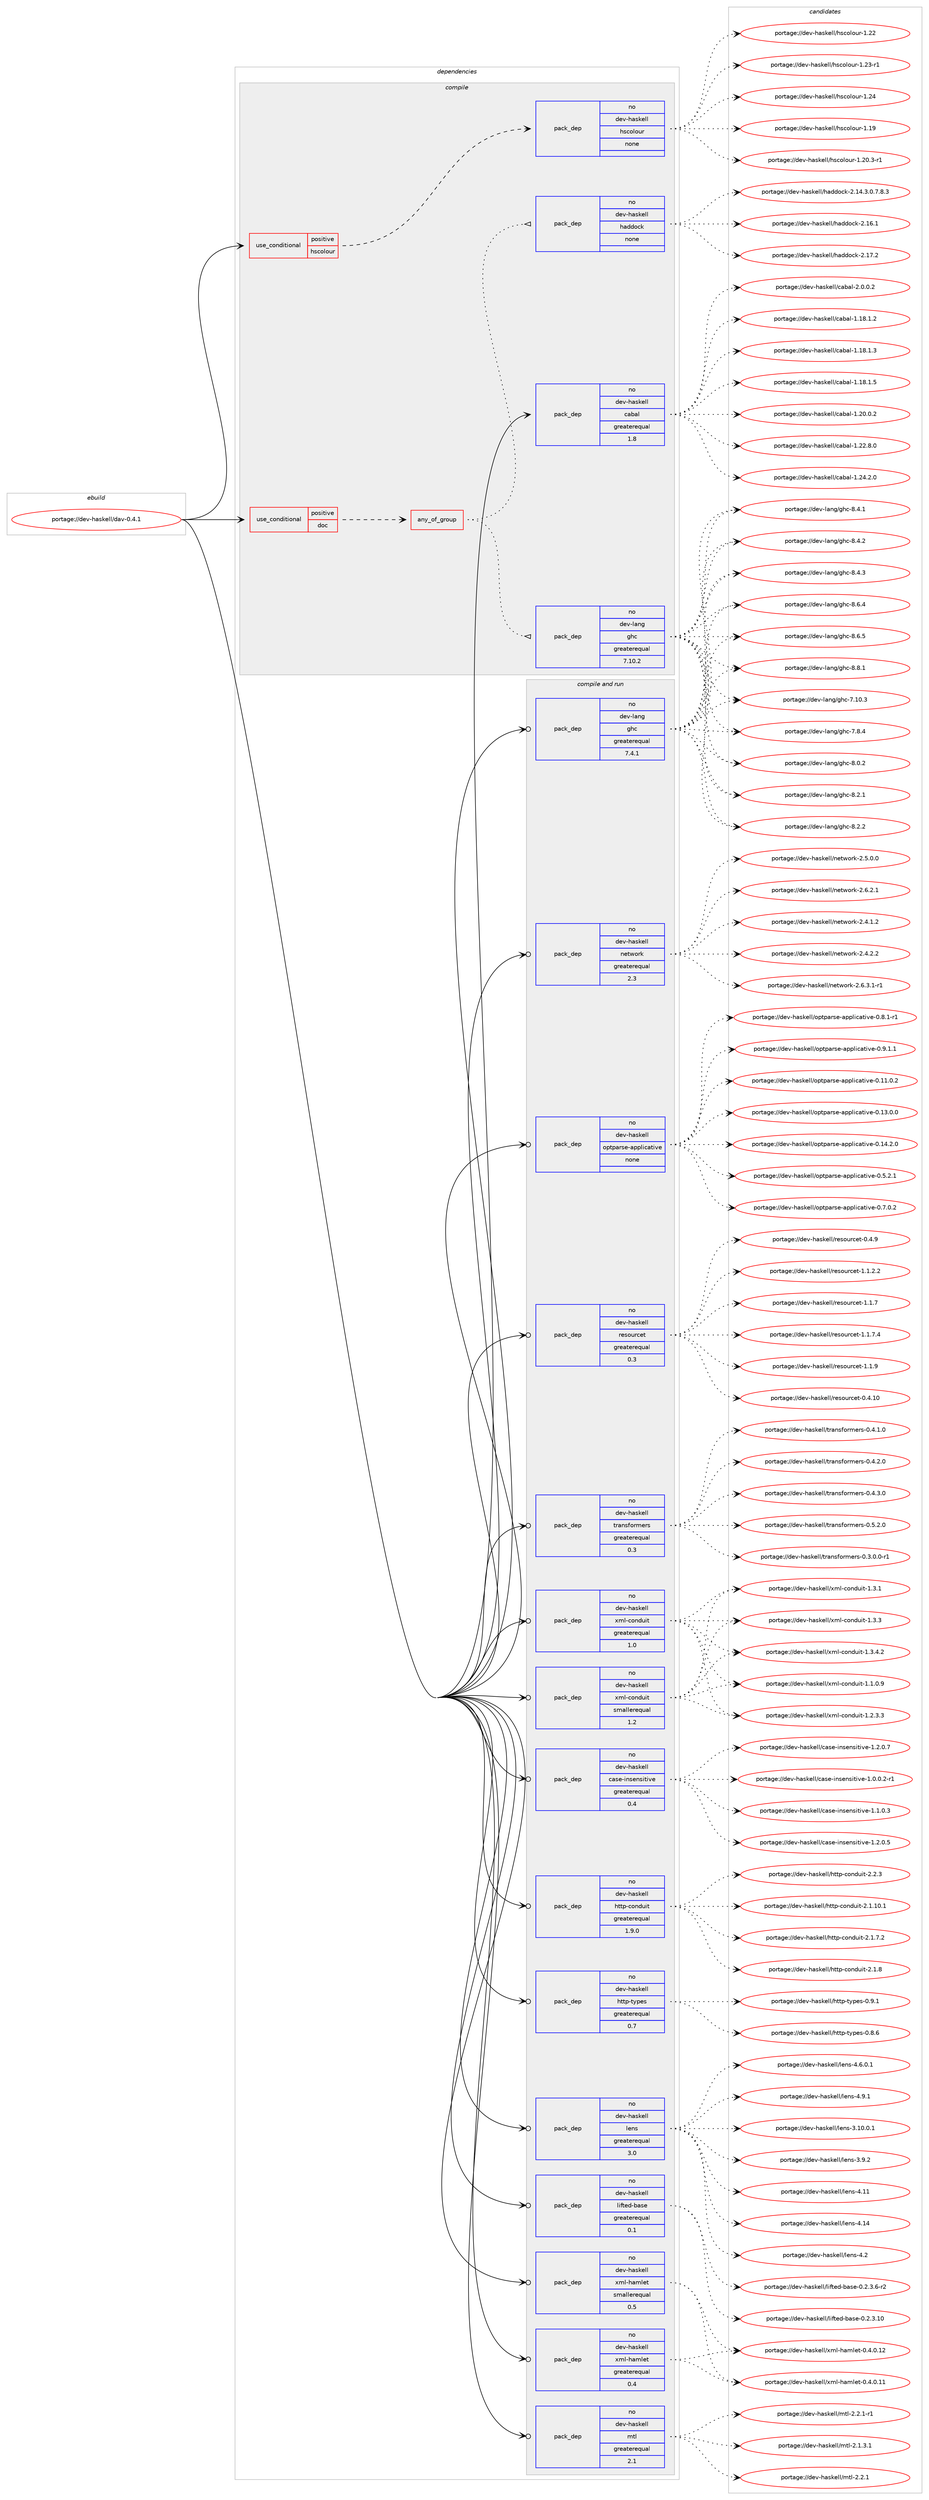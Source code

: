 digraph prolog {

# *************
# Graph options
# *************

newrank=true;
concentrate=true;
compound=true;
graph [rankdir=LR,fontname=Helvetica,fontsize=10,ranksep=1.5];#, ranksep=2.5, nodesep=0.2];
edge  [arrowhead=vee];
node  [fontname=Helvetica,fontsize=10];

# **********
# The ebuild
# **********

subgraph cluster_leftcol {
color=gray;
rank=same;
label=<<i>ebuild</i>>;
id [label="portage://dev-haskell/dav-0.4.1", color=red, width=4, href="../dev-haskell/dav-0.4.1.svg"];
}

# ****************
# The dependencies
# ****************

subgraph cluster_midcol {
color=gray;
label=<<i>dependencies</i>>;
subgraph cluster_compile {
fillcolor="#eeeeee";
style=filled;
label=<<i>compile</i>>;
subgraph cond14889 {
dependency66195 [label=<<TABLE BORDER="0" CELLBORDER="1" CELLSPACING="0" CELLPADDING="4"><TR><TD ROWSPAN="3" CELLPADDING="10">use_conditional</TD></TR><TR><TD>positive</TD></TR><TR><TD>doc</TD></TR></TABLE>>, shape=none, color=red];
subgraph any1573 {
dependency66196 [label=<<TABLE BORDER="0" CELLBORDER="1" CELLSPACING="0" CELLPADDING="4"><TR><TD CELLPADDING="10">any_of_group</TD></TR></TABLE>>, shape=none, color=red];subgraph pack49676 {
dependency66197 [label=<<TABLE BORDER="0" CELLBORDER="1" CELLSPACING="0" CELLPADDING="4" WIDTH="220"><TR><TD ROWSPAN="6" CELLPADDING="30">pack_dep</TD></TR><TR><TD WIDTH="110">no</TD></TR><TR><TD>dev-haskell</TD></TR><TR><TD>haddock</TD></TR><TR><TD>none</TD></TR><TR><TD></TD></TR></TABLE>>, shape=none, color=blue];
}
dependency66196:e -> dependency66197:w [weight=20,style="dotted",arrowhead="oinv"];
subgraph pack49677 {
dependency66198 [label=<<TABLE BORDER="0" CELLBORDER="1" CELLSPACING="0" CELLPADDING="4" WIDTH="220"><TR><TD ROWSPAN="6" CELLPADDING="30">pack_dep</TD></TR><TR><TD WIDTH="110">no</TD></TR><TR><TD>dev-lang</TD></TR><TR><TD>ghc</TD></TR><TR><TD>greaterequal</TD></TR><TR><TD>7.10.2</TD></TR></TABLE>>, shape=none, color=blue];
}
dependency66196:e -> dependency66198:w [weight=20,style="dotted",arrowhead="oinv"];
}
dependency66195:e -> dependency66196:w [weight=20,style="dashed",arrowhead="vee"];
}
id:e -> dependency66195:w [weight=20,style="solid",arrowhead="vee"];
subgraph cond14890 {
dependency66199 [label=<<TABLE BORDER="0" CELLBORDER="1" CELLSPACING="0" CELLPADDING="4"><TR><TD ROWSPAN="3" CELLPADDING="10">use_conditional</TD></TR><TR><TD>positive</TD></TR><TR><TD>hscolour</TD></TR></TABLE>>, shape=none, color=red];
subgraph pack49678 {
dependency66200 [label=<<TABLE BORDER="0" CELLBORDER="1" CELLSPACING="0" CELLPADDING="4" WIDTH="220"><TR><TD ROWSPAN="6" CELLPADDING="30">pack_dep</TD></TR><TR><TD WIDTH="110">no</TD></TR><TR><TD>dev-haskell</TD></TR><TR><TD>hscolour</TD></TR><TR><TD>none</TD></TR><TR><TD></TD></TR></TABLE>>, shape=none, color=blue];
}
dependency66199:e -> dependency66200:w [weight=20,style="dashed",arrowhead="vee"];
}
id:e -> dependency66199:w [weight=20,style="solid",arrowhead="vee"];
subgraph pack49679 {
dependency66201 [label=<<TABLE BORDER="0" CELLBORDER="1" CELLSPACING="0" CELLPADDING="4" WIDTH="220"><TR><TD ROWSPAN="6" CELLPADDING="30">pack_dep</TD></TR><TR><TD WIDTH="110">no</TD></TR><TR><TD>dev-haskell</TD></TR><TR><TD>cabal</TD></TR><TR><TD>greaterequal</TD></TR><TR><TD>1.8</TD></TR></TABLE>>, shape=none, color=blue];
}
id:e -> dependency66201:w [weight=20,style="solid",arrowhead="vee"];
}
subgraph cluster_compileandrun {
fillcolor="#eeeeee";
style=filled;
label=<<i>compile and run</i>>;
subgraph pack49680 {
dependency66202 [label=<<TABLE BORDER="0" CELLBORDER="1" CELLSPACING="0" CELLPADDING="4" WIDTH="220"><TR><TD ROWSPAN="6" CELLPADDING="30">pack_dep</TD></TR><TR><TD WIDTH="110">no</TD></TR><TR><TD>dev-haskell</TD></TR><TR><TD>case-insensitive</TD></TR><TR><TD>greaterequal</TD></TR><TR><TD>0.4</TD></TR></TABLE>>, shape=none, color=blue];
}
id:e -> dependency66202:w [weight=20,style="solid",arrowhead="odotvee"];
subgraph pack49681 {
dependency66203 [label=<<TABLE BORDER="0" CELLBORDER="1" CELLSPACING="0" CELLPADDING="4" WIDTH="220"><TR><TD ROWSPAN="6" CELLPADDING="30">pack_dep</TD></TR><TR><TD WIDTH="110">no</TD></TR><TR><TD>dev-haskell</TD></TR><TR><TD>http-conduit</TD></TR><TR><TD>greaterequal</TD></TR><TR><TD>1.9.0</TD></TR></TABLE>>, shape=none, color=blue];
}
id:e -> dependency66203:w [weight=20,style="solid",arrowhead="odotvee"];
subgraph pack49682 {
dependency66204 [label=<<TABLE BORDER="0" CELLBORDER="1" CELLSPACING="0" CELLPADDING="4" WIDTH="220"><TR><TD ROWSPAN="6" CELLPADDING="30">pack_dep</TD></TR><TR><TD WIDTH="110">no</TD></TR><TR><TD>dev-haskell</TD></TR><TR><TD>http-types</TD></TR><TR><TD>greaterequal</TD></TR><TR><TD>0.7</TD></TR></TABLE>>, shape=none, color=blue];
}
id:e -> dependency66204:w [weight=20,style="solid",arrowhead="odotvee"];
subgraph pack49683 {
dependency66205 [label=<<TABLE BORDER="0" CELLBORDER="1" CELLSPACING="0" CELLPADDING="4" WIDTH="220"><TR><TD ROWSPAN="6" CELLPADDING="30">pack_dep</TD></TR><TR><TD WIDTH="110">no</TD></TR><TR><TD>dev-haskell</TD></TR><TR><TD>lens</TD></TR><TR><TD>greaterequal</TD></TR><TR><TD>3.0</TD></TR></TABLE>>, shape=none, color=blue];
}
id:e -> dependency66205:w [weight=20,style="solid",arrowhead="odotvee"];
subgraph pack49684 {
dependency66206 [label=<<TABLE BORDER="0" CELLBORDER="1" CELLSPACING="0" CELLPADDING="4" WIDTH="220"><TR><TD ROWSPAN="6" CELLPADDING="30">pack_dep</TD></TR><TR><TD WIDTH="110">no</TD></TR><TR><TD>dev-haskell</TD></TR><TR><TD>lifted-base</TD></TR><TR><TD>greaterequal</TD></TR><TR><TD>0.1</TD></TR></TABLE>>, shape=none, color=blue];
}
id:e -> dependency66206:w [weight=20,style="solid",arrowhead="odotvee"];
subgraph pack49685 {
dependency66207 [label=<<TABLE BORDER="0" CELLBORDER="1" CELLSPACING="0" CELLPADDING="4" WIDTH="220"><TR><TD ROWSPAN="6" CELLPADDING="30">pack_dep</TD></TR><TR><TD WIDTH="110">no</TD></TR><TR><TD>dev-haskell</TD></TR><TR><TD>mtl</TD></TR><TR><TD>greaterequal</TD></TR><TR><TD>2.1</TD></TR></TABLE>>, shape=none, color=blue];
}
id:e -> dependency66207:w [weight=20,style="solid",arrowhead="odotvee"];
subgraph pack49686 {
dependency66208 [label=<<TABLE BORDER="0" CELLBORDER="1" CELLSPACING="0" CELLPADDING="4" WIDTH="220"><TR><TD ROWSPAN="6" CELLPADDING="30">pack_dep</TD></TR><TR><TD WIDTH="110">no</TD></TR><TR><TD>dev-haskell</TD></TR><TR><TD>network</TD></TR><TR><TD>greaterequal</TD></TR><TR><TD>2.3</TD></TR></TABLE>>, shape=none, color=blue];
}
id:e -> dependency66208:w [weight=20,style="solid",arrowhead="odotvee"];
subgraph pack49687 {
dependency66209 [label=<<TABLE BORDER="0" CELLBORDER="1" CELLSPACING="0" CELLPADDING="4" WIDTH="220"><TR><TD ROWSPAN="6" CELLPADDING="30">pack_dep</TD></TR><TR><TD WIDTH="110">no</TD></TR><TR><TD>dev-haskell</TD></TR><TR><TD>optparse-applicative</TD></TR><TR><TD>none</TD></TR><TR><TD></TD></TR></TABLE>>, shape=none, color=blue];
}
id:e -> dependency66209:w [weight=20,style="solid",arrowhead="odotvee"];
subgraph pack49688 {
dependency66210 [label=<<TABLE BORDER="0" CELLBORDER="1" CELLSPACING="0" CELLPADDING="4" WIDTH="220"><TR><TD ROWSPAN="6" CELLPADDING="30">pack_dep</TD></TR><TR><TD WIDTH="110">no</TD></TR><TR><TD>dev-haskell</TD></TR><TR><TD>resourcet</TD></TR><TR><TD>greaterequal</TD></TR><TR><TD>0.3</TD></TR></TABLE>>, shape=none, color=blue];
}
id:e -> dependency66210:w [weight=20,style="solid",arrowhead="odotvee"];
subgraph pack49689 {
dependency66211 [label=<<TABLE BORDER="0" CELLBORDER="1" CELLSPACING="0" CELLPADDING="4" WIDTH="220"><TR><TD ROWSPAN="6" CELLPADDING="30">pack_dep</TD></TR><TR><TD WIDTH="110">no</TD></TR><TR><TD>dev-haskell</TD></TR><TR><TD>transformers</TD></TR><TR><TD>greaterequal</TD></TR><TR><TD>0.3</TD></TR></TABLE>>, shape=none, color=blue];
}
id:e -> dependency66211:w [weight=20,style="solid",arrowhead="odotvee"];
subgraph pack49690 {
dependency66212 [label=<<TABLE BORDER="0" CELLBORDER="1" CELLSPACING="0" CELLPADDING="4" WIDTH="220"><TR><TD ROWSPAN="6" CELLPADDING="30">pack_dep</TD></TR><TR><TD WIDTH="110">no</TD></TR><TR><TD>dev-haskell</TD></TR><TR><TD>xml-conduit</TD></TR><TR><TD>greaterequal</TD></TR><TR><TD>1.0</TD></TR></TABLE>>, shape=none, color=blue];
}
id:e -> dependency66212:w [weight=20,style="solid",arrowhead="odotvee"];
subgraph pack49691 {
dependency66213 [label=<<TABLE BORDER="0" CELLBORDER="1" CELLSPACING="0" CELLPADDING="4" WIDTH="220"><TR><TD ROWSPAN="6" CELLPADDING="30">pack_dep</TD></TR><TR><TD WIDTH="110">no</TD></TR><TR><TD>dev-haskell</TD></TR><TR><TD>xml-conduit</TD></TR><TR><TD>smallerequal</TD></TR><TR><TD>1.2</TD></TR></TABLE>>, shape=none, color=blue];
}
id:e -> dependency66213:w [weight=20,style="solid",arrowhead="odotvee"];
subgraph pack49692 {
dependency66214 [label=<<TABLE BORDER="0" CELLBORDER="1" CELLSPACING="0" CELLPADDING="4" WIDTH="220"><TR><TD ROWSPAN="6" CELLPADDING="30">pack_dep</TD></TR><TR><TD WIDTH="110">no</TD></TR><TR><TD>dev-haskell</TD></TR><TR><TD>xml-hamlet</TD></TR><TR><TD>greaterequal</TD></TR><TR><TD>0.4</TD></TR></TABLE>>, shape=none, color=blue];
}
id:e -> dependency66214:w [weight=20,style="solid",arrowhead="odotvee"];
subgraph pack49693 {
dependency66215 [label=<<TABLE BORDER="0" CELLBORDER="1" CELLSPACING="0" CELLPADDING="4" WIDTH="220"><TR><TD ROWSPAN="6" CELLPADDING="30">pack_dep</TD></TR><TR><TD WIDTH="110">no</TD></TR><TR><TD>dev-haskell</TD></TR><TR><TD>xml-hamlet</TD></TR><TR><TD>smallerequal</TD></TR><TR><TD>0.5</TD></TR></TABLE>>, shape=none, color=blue];
}
id:e -> dependency66215:w [weight=20,style="solid",arrowhead="odotvee"];
subgraph pack49694 {
dependency66216 [label=<<TABLE BORDER="0" CELLBORDER="1" CELLSPACING="0" CELLPADDING="4" WIDTH="220"><TR><TD ROWSPAN="6" CELLPADDING="30">pack_dep</TD></TR><TR><TD WIDTH="110">no</TD></TR><TR><TD>dev-lang</TD></TR><TR><TD>ghc</TD></TR><TR><TD>greaterequal</TD></TR><TR><TD>7.4.1</TD></TR></TABLE>>, shape=none, color=blue];
}
id:e -> dependency66216:w [weight=20,style="solid",arrowhead="odotvee"];
}
subgraph cluster_run {
fillcolor="#eeeeee";
style=filled;
label=<<i>run</i>>;
}
}

# **************
# The candidates
# **************

subgraph cluster_choices {
rank=same;
color=gray;
label=<<i>candidates</i>>;

subgraph choice49676 {
color=black;
nodesep=1;
choiceportage1001011184510497115107101108108471049710010011199107455046495246514648465546564651 [label="portage://dev-haskell/haddock-2.14.3.0.7.8.3", color=red, width=4,href="../dev-haskell/haddock-2.14.3.0.7.8.3.svg"];
choiceportage100101118451049711510710110810847104971001001119910745504649544649 [label="portage://dev-haskell/haddock-2.16.1", color=red, width=4,href="../dev-haskell/haddock-2.16.1.svg"];
choiceportage100101118451049711510710110810847104971001001119910745504649554650 [label="portage://dev-haskell/haddock-2.17.2", color=red, width=4,href="../dev-haskell/haddock-2.17.2.svg"];
dependency66197:e -> choiceportage1001011184510497115107101108108471049710010011199107455046495246514648465546564651:w [style=dotted,weight="100"];
dependency66197:e -> choiceportage100101118451049711510710110810847104971001001119910745504649544649:w [style=dotted,weight="100"];
dependency66197:e -> choiceportage100101118451049711510710110810847104971001001119910745504649554650:w [style=dotted,weight="100"];
}
subgraph choice49677 {
color=black;
nodesep=1;
choiceportage1001011184510897110103471031049945554649484651 [label="portage://dev-lang/ghc-7.10.3", color=red, width=4,href="../dev-lang/ghc-7.10.3.svg"];
choiceportage10010111845108971101034710310499455546564652 [label="portage://dev-lang/ghc-7.8.4", color=red, width=4,href="../dev-lang/ghc-7.8.4.svg"];
choiceportage10010111845108971101034710310499455646484650 [label="portage://dev-lang/ghc-8.0.2", color=red, width=4,href="../dev-lang/ghc-8.0.2.svg"];
choiceportage10010111845108971101034710310499455646504649 [label="portage://dev-lang/ghc-8.2.1", color=red, width=4,href="../dev-lang/ghc-8.2.1.svg"];
choiceportage10010111845108971101034710310499455646504650 [label="portage://dev-lang/ghc-8.2.2", color=red, width=4,href="../dev-lang/ghc-8.2.2.svg"];
choiceportage10010111845108971101034710310499455646524649 [label="portage://dev-lang/ghc-8.4.1", color=red, width=4,href="../dev-lang/ghc-8.4.1.svg"];
choiceportage10010111845108971101034710310499455646524650 [label="portage://dev-lang/ghc-8.4.2", color=red, width=4,href="../dev-lang/ghc-8.4.2.svg"];
choiceportage10010111845108971101034710310499455646524651 [label="portage://dev-lang/ghc-8.4.3", color=red, width=4,href="../dev-lang/ghc-8.4.3.svg"];
choiceportage10010111845108971101034710310499455646544652 [label="portage://dev-lang/ghc-8.6.4", color=red, width=4,href="../dev-lang/ghc-8.6.4.svg"];
choiceportage10010111845108971101034710310499455646544653 [label="portage://dev-lang/ghc-8.6.5", color=red, width=4,href="../dev-lang/ghc-8.6.5.svg"];
choiceportage10010111845108971101034710310499455646564649 [label="portage://dev-lang/ghc-8.8.1", color=red, width=4,href="../dev-lang/ghc-8.8.1.svg"];
dependency66198:e -> choiceportage1001011184510897110103471031049945554649484651:w [style=dotted,weight="100"];
dependency66198:e -> choiceportage10010111845108971101034710310499455546564652:w [style=dotted,weight="100"];
dependency66198:e -> choiceportage10010111845108971101034710310499455646484650:w [style=dotted,weight="100"];
dependency66198:e -> choiceportage10010111845108971101034710310499455646504649:w [style=dotted,weight="100"];
dependency66198:e -> choiceportage10010111845108971101034710310499455646504650:w [style=dotted,weight="100"];
dependency66198:e -> choiceportage10010111845108971101034710310499455646524649:w [style=dotted,weight="100"];
dependency66198:e -> choiceportage10010111845108971101034710310499455646524650:w [style=dotted,weight="100"];
dependency66198:e -> choiceportage10010111845108971101034710310499455646524651:w [style=dotted,weight="100"];
dependency66198:e -> choiceportage10010111845108971101034710310499455646544652:w [style=dotted,weight="100"];
dependency66198:e -> choiceportage10010111845108971101034710310499455646544653:w [style=dotted,weight="100"];
dependency66198:e -> choiceportage10010111845108971101034710310499455646564649:w [style=dotted,weight="100"];
}
subgraph choice49678 {
color=black;
nodesep=1;
choiceportage100101118451049711510710110810847104115991111081111171144549464957 [label="portage://dev-haskell/hscolour-1.19", color=red, width=4,href="../dev-haskell/hscolour-1.19.svg"];
choiceportage10010111845104971151071011081084710411599111108111117114454946504846514511449 [label="portage://dev-haskell/hscolour-1.20.3-r1", color=red, width=4,href="../dev-haskell/hscolour-1.20.3-r1.svg"];
choiceportage100101118451049711510710110810847104115991111081111171144549465050 [label="portage://dev-haskell/hscolour-1.22", color=red, width=4,href="../dev-haskell/hscolour-1.22.svg"];
choiceportage1001011184510497115107101108108471041159911110811111711445494650514511449 [label="portage://dev-haskell/hscolour-1.23-r1", color=red, width=4,href="../dev-haskell/hscolour-1.23-r1.svg"];
choiceportage100101118451049711510710110810847104115991111081111171144549465052 [label="portage://dev-haskell/hscolour-1.24", color=red, width=4,href="../dev-haskell/hscolour-1.24.svg"];
dependency66200:e -> choiceportage100101118451049711510710110810847104115991111081111171144549464957:w [style=dotted,weight="100"];
dependency66200:e -> choiceportage10010111845104971151071011081084710411599111108111117114454946504846514511449:w [style=dotted,weight="100"];
dependency66200:e -> choiceportage100101118451049711510710110810847104115991111081111171144549465050:w [style=dotted,weight="100"];
dependency66200:e -> choiceportage1001011184510497115107101108108471041159911110811111711445494650514511449:w [style=dotted,weight="100"];
dependency66200:e -> choiceportage100101118451049711510710110810847104115991111081111171144549465052:w [style=dotted,weight="100"];
}
subgraph choice49679 {
color=black;
nodesep=1;
choiceportage10010111845104971151071011081084799979897108454946495646494650 [label="portage://dev-haskell/cabal-1.18.1.2", color=red, width=4,href="../dev-haskell/cabal-1.18.1.2.svg"];
choiceportage10010111845104971151071011081084799979897108454946495646494651 [label="portage://dev-haskell/cabal-1.18.1.3", color=red, width=4,href="../dev-haskell/cabal-1.18.1.3.svg"];
choiceportage10010111845104971151071011081084799979897108454946495646494653 [label="portage://dev-haskell/cabal-1.18.1.5", color=red, width=4,href="../dev-haskell/cabal-1.18.1.5.svg"];
choiceportage10010111845104971151071011081084799979897108454946504846484650 [label="portage://dev-haskell/cabal-1.20.0.2", color=red, width=4,href="../dev-haskell/cabal-1.20.0.2.svg"];
choiceportage10010111845104971151071011081084799979897108454946505046564648 [label="portage://dev-haskell/cabal-1.22.8.0", color=red, width=4,href="../dev-haskell/cabal-1.22.8.0.svg"];
choiceportage10010111845104971151071011081084799979897108454946505246504648 [label="portage://dev-haskell/cabal-1.24.2.0", color=red, width=4,href="../dev-haskell/cabal-1.24.2.0.svg"];
choiceportage100101118451049711510710110810847999798971084550464846484650 [label="portage://dev-haskell/cabal-2.0.0.2", color=red, width=4,href="../dev-haskell/cabal-2.0.0.2.svg"];
dependency66201:e -> choiceportage10010111845104971151071011081084799979897108454946495646494650:w [style=dotted,weight="100"];
dependency66201:e -> choiceportage10010111845104971151071011081084799979897108454946495646494651:w [style=dotted,weight="100"];
dependency66201:e -> choiceportage10010111845104971151071011081084799979897108454946495646494653:w [style=dotted,weight="100"];
dependency66201:e -> choiceportage10010111845104971151071011081084799979897108454946504846484650:w [style=dotted,weight="100"];
dependency66201:e -> choiceportage10010111845104971151071011081084799979897108454946505046564648:w [style=dotted,weight="100"];
dependency66201:e -> choiceportage10010111845104971151071011081084799979897108454946505246504648:w [style=dotted,weight="100"];
dependency66201:e -> choiceportage100101118451049711510710110810847999798971084550464846484650:w [style=dotted,weight="100"];
}
subgraph choice49680 {
color=black;
nodesep=1;
choiceportage10010111845104971151071011081084799971151014510511011510111011510511610511810145494648464846504511449 [label="portage://dev-haskell/case-insensitive-1.0.0.2-r1", color=red, width=4,href="../dev-haskell/case-insensitive-1.0.0.2-r1.svg"];
choiceportage1001011184510497115107101108108479997115101451051101151011101151051161051181014549464946484651 [label="portage://dev-haskell/case-insensitive-1.1.0.3", color=red, width=4,href="../dev-haskell/case-insensitive-1.1.0.3.svg"];
choiceportage1001011184510497115107101108108479997115101451051101151011101151051161051181014549465046484653 [label="portage://dev-haskell/case-insensitive-1.2.0.5", color=red, width=4,href="../dev-haskell/case-insensitive-1.2.0.5.svg"];
choiceportage1001011184510497115107101108108479997115101451051101151011101151051161051181014549465046484655 [label="portage://dev-haskell/case-insensitive-1.2.0.7", color=red, width=4,href="../dev-haskell/case-insensitive-1.2.0.7.svg"];
dependency66202:e -> choiceportage10010111845104971151071011081084799971151014510511011510111011510511610511810145494648464846504511449:w [style=dotted,weight="100"];
dependency66202:e -> choiceportage1001011184510497115107101108108479997115101451051101151011101151051161051181014549464946484651:w [style=dotted,weight="100"];
dependency66202:e -> choiceportage1001011184510497115107101108108479997115101451051101151011101151051161051181014549465046484653:w [style=dotted,weight="100"];
dependency66202:e -> choiceportage1001011184510497115107101108108479997115101451051101151011101151051161051181014549465046484655:w [style=dotted,weight="100"];
}
subgraph choice49681 {
color=black;
nodesep=1;
choiceportage1001011184510497115107101108108471041161161124599111110100117105116455046494649484649 [label="portage://dev-haskell/http-conduit-2.1.10.1", color=red, width=4,href="../dev-haskell/http-conduit-2.1.10.1.svg"];
choiceportage10010111845104971151071011081084710411611611245991111101001171051164550464946554650 [label="portage://dev-haskell/http-conduit-2.1.7.2", color=red, width=4,href="../dev-haskell/http-conduit-2.1.7.2.svg"];
choiceportage1001011184510497115107101108108471041161161124599111110100117105116455046494656 [label="portage://dev-haskell/http-conduit-2.1.8", color=red, width=4,href="../dev-haskell/http-conduit-2.1.8.svg"];
choiceportage1001011184510497115107101108108471041161161124599111110100117105116455046504651 [label="portage://dev-haskell/http-conduit-2.2.3", color=red, width=4,href="../dev-haskell/http-conduit-2.2.3.svg"];
dependency66203:e -> choiceportage1001011184510497115107101108108471041161161124599111110100117105116455046494649484649:w [style=dotted,weight="100"];
dependency66203:e -> choiceportage10010111845104971151071011081084710411611611245991111101001171051164550464946554650:w [style=dotted,weight="100"];
dependency66203:e -> choiceportage1001011184510497115107101108108471041161161124599111110100117105116455046494656:w [style=dotted,weight="100"];
dependency66203:e -> choiceportage1001011184510497115107101108108471041161161124599111110100117105116455046504651:w [style=dotted,weight="100"];
}
subgraph choice49682 {
color=black;
nodesep=1;
choiceportage10010111845104971151071011081084710411611611245116121112101115454846564654 [label="portage://dev-haskell/http-types-0.8.6", color=red, width=4,href="../dev-haskell/http-types-0.8.6.svg"];
choiceportage10010111845104971151071011081084710411611611245116121112101115454846574649 [label="portage://dev-haskell/http-types-0.9.1", color=red, width=4,href="../dev-haskell/http-types-0.9.1.svg"];
dependency66204:e -> choiceportage10010111845104971151071011081084710411611611245116121112101115454846564654:w [style=dotted,weight="100"];
dependency66204:e -> choiceportage10010111845104971151071011081084710411611611245116121112101115454846574649:w [style=dotted,weight="100"];
}
subgraph choice49683 {
color=black;
nodesep=1;
choiceportage100101118451049711510710110810847108101110115455146494846484649 [label="portage://dev-haskell/lens-3.10.0.1", color=red, width=4,href="../dev-haskell/lens-3.10.0.1.svg"];
choiceportage100101118451049711510710110810847108101110115455146574650 [label="portage://dev-haskell/lens-3.9.2", color=red, width=4,href="../dev-haskell/lens-3.9.2.svg"];
choiceportage1001011184510497115107101108108471081011101154552464949 [label="portage://dev-haskell/lens-4.11", color=red, width=4,href="../dev-haskell/lens-4.11.svg"];
choiceportage1001011184510497115107101108108471081011101154552464952 [label="portage://dev-haskell/lens-4.14", color=red, width=4,href="../dev-haskell/lens-4.14.svg"];
choiceportage10010111845104971151071011081084710810111011545524650 [label="portage://dev-haskell/lens-4.2", color=red, width=4,href="../dev-haskell/lens-4.2.svg"];
choiceportage1001011184510497115107101108108471081011101154552465446484649 [label="portage://dev-haskell/lens-4.6.0.1", color=red, width=4,href="../dev-haskell/lens-4.6.0.1.svg"];
choiceportage100101118451049711510710110810847108101110115455246574649 [label="portage://dev-haskell/lens-4.9.1", color=red, width=4,href="../dev-haskell/lens-4.9.1.svg"];
dependency66205:e -> choiceportage100101118451049711510710110810847108101110115455146494846484649:w [style=dotted,weight="100"];
dependency66205:e -> choiceportage100101118451049711510710110810847108101110115455146574650:w [style=dotted,weight="100"];
dependency66205:e -> choiceportage1001011184510497115107101108108471081011101154552464949:w [style=dotted,weight="100"];
dependency66205:e -> choiceportage1001011184510497115107101108108471081011101154552464952:w [style=dotted,weight="100"];
dependency66205:e -> choiceportage10010111845104971151071011081084710810111011545524650:w [style=dotted,weight="100"];
dependency66205:e -> choiceportage1001011184510497115107101108108471081011101154552465446484649:w [style=dotted,weight="100"];
dependency66205:e -> choiceportage100101118451049711510710110810847108101110115455246574649:w [style=dotted,weight="100"];
}
subgraph choice49684 {
color=black;
nodesep=1;
choiceportage100101118451049711510710110810847108105102116101100459897115101454846504651464948 [label="portage://dev-haskell/lifted-base-0.2.3.10", color=red, width=4,href="../dev-haskell/lifted-base-0.2.3.10.svg"];
choiceportage10010111845104971151071011081084710810510211610110045989711510145484650465146544511450 [label="portage://dev-haskell/lifted-base-0.2.3.6-r2", color=red, width=4,href="../dev-haskell/lifted-base-0.2.3.6-r2.svg"];
dependency66206:e -> choiceportage100101118451049711510710110810847108105102116101100459897115101454846504651464948:w [style=dotted,weight="100"];
dependency66206:e -> choiceportage10010111845104971151071011081084710810510211610110045989711510145484650465146544511450:w [style=dotted,weight="100"];
}
subgraph choice49685 {
color=black;
nodesep=1;
choiceportage1001011184510497115107101108108471091161084550464946514649 [label="portage://dev-haskell/mtl-2.1.3.1", color=red, width=4,href="../dev-haskell/mtl-2.1.3.1.svg"];
choiceportage100101118451049711510710110810847109116108455046504649 [label="portage://dev-haskell/mtl-2.2.1", color=red, width=4,href="../dev-haskell/mtl-2.2.1.svg"];
choiceportage1001011184510497115107101108108471091161084550465046494511449 [label="portage://dev-haskell/mtl-2.2.1-r1", color=red, width=4,href="../dev-haskell/mtl-2.2.1-r1.svg"];
dependency66207:e -> choiceportage1001011184510497115107101108108471091161084550464946514649:w [style=dotted,weight="100"];
dependency66207:e -> choiceportage100101118451049711510710110810847109116108455046504649:w [style=dotted,weight="100"];
dependency66207:e -> choiceportage1001011184510497115107101108108471091161084550465046494511449:w [style=dotted,weight="100"];
}
subgraph choice49686 {
color=black;
nodesep=1;
choiceportage1001011184510497115107101108108471101011161191111141074550465246494650 [label="portage://dev-haskell/network-2.4.1.2", color=red, width=4,href="../dev-haskell/network-2.4.1.2.svg"];
choiceportage1001011184510497115107101108108471101011161191111141074550465246504650 [label="portage://dev-haskell/network-2.4.2.2", color=red, width=4,href="../dev-haskell/network-2.4.2.2.svg"];
choiceportage1001011184510497115107101108108471101011161191111141074550465346484648 [label="portage://dev-haskell/network-2.5.0.0", color=red, width=4,href="../dev-haskell/network-2.5.0.0.svg"];
choiceportage1001011184510497115107101108108471101011161191111141074550465446504649 [label="portage://dev-haskell/network-2.6.2.1", color=red, width=4,href="../dev-haskell/network-2.6.2.1.svg"];
choiceportage10010111845104971151071011081084711010111611911111410745504654465146494511449 [label="portage://dev-haskell/network-2.6.3.1-r1", color=red, width=4,href="../dev-haskell/network-2.6.3.1-r1.svg"];
dependency66208:e -> choiceportage1001011184510497115107101108108471101011161191111141074550465246494650:w [style=dotted,weight="100"];
dependency66208:e -> choiceportage1001011184510497115107101108108471101011161191111141074550465246504650:w [style=dotted,weight="100"];
dependency66208:e -> choiceportage1001011184510497115107101108108471101011161191111141074550465346484648:w [style=dotted,weight="100"];
dependency66208:e -> choiceportage1001011184510497115107101108108471101011161191111141074550465446504649:w [style=dotted,weight="100"];
dependency66208:e -> choiceportage10010111845104971151071011081084711010111611911111410745504654465146494511449:w [style=dotted,weight="100"];
}
subgraph choice49687 {
color=black;
nodesep=1;
choiceportage1001011184510497115107101108108471111121161129711411510145971121121081059997116105118101454846494946484650 [label="portage://dev-haskell/optparse-applicative-0.11.0.2", color=red, width=4,href="../dev-haskell/optparse-applicative-0.11.0.2.svg"];
choiceportage1001011184510497115107101108108471111121161129711411510145971121121081059997116105118101454846495146484648 [label="portage://dev-haskell/optparse-applicative-0.13.0.0", color=red, width=4,href="../dev-haskell/optparse-applicative-0.13.0.0.svg"];
choiceportage1001011184510497115107101108108471111121161129711411510145971121121081059997116105118101454846495246504648 [label="portage://dev-haskell/optparse-applicative-0.14.2.0", color=red, width=4,href="../dev-haskell/optparse-applicative-0.14.2.0.svg"];
choiceportage10010111845104971151071011081084711111211611297114115101459711211210810599971161051181014548465346504649 [label="portage://dev-haskell/optparse-applicative-0.5.2.1", color=red, width=4,href="../dev-haskell/optparse-applicative-0.5.2.1.svg"];
choiceportage10010111845104971151071011081084711111211611297114115101459711211210810599971161051181014548465546484650 [label="portage://dev-haskell/optparse-applicative-0.7.0.2", color=red, width=4,href="../dev-haskell/optparse-applicative-0.7.0.2.svg"];
choiceportage10010111845104971151071011081084711111211611297114115101459711211210810599971161051181014548465646494511449 [label="portage://dev-haskell/optparse-applicative-0.8.1-r1", color=red, width=4,href="../dev-haskell/optparse-applicative-0.8.1-r1.svg"];
choiceportage10010111845104971151071011081084711111211611297114115101459711211210810599971161051181014548465746494649 [label="portage://dev-haskell/optparse-applicative-0.9.1.1", color=red, width=4,href="../dev-haskell/optparse-applicative-0.9.1.1.svg"];
dependency66209:e -> choiceportage1001011184510497115107101108108471111121161129711411510145971121121081059997116105118101454846494946484650:w [style=dotted,weight="100"];
dependency66209:e -> choiceportage1001011184510497115107101108108471111121161129711411510145971121121081059997116105118101454846495146484648:w [style=dotted,weight="100"];
dependency66209:e -> choiceportage1001011184510497115107101108108471111121161129711411510145971121121081059997116105118101454846495246504648:w [style=dotted,weight="100"];
dependency66209:e -> choiceportage10010111845104971151071011081084711111211611297114115101459711211210810599971161051181014548465346504649:w [style=dotted,weight="100"];
dependency66209:e -> choiceportage10010111845104971151071011081084711111211611297114115101459711211210810599971161051181014548465546484650:w [style=dotted,weight="100"];
dependency66209:e -> choiceportage10010111845104971151071011081084711111211611297114115101459711211210810599971161051181014548465646494511449:w [style=dotted,weight="100"];
dependency66209:e -> choiceportage10010111845104971151071011081084711111211611297114115101459711211210810599971161051181014548465746494649:w [style=dotted,weight="100"];
}
subgraph choice49688 {
color=black;
nodesep=1;
choiceportage1001011184510497115107101108108471141011151111171149910111645484652464948 [label="portage://dev-haskell/resourcet-0.4.10", color=red, width=4,href="../dev-haskell/resourcet-0.4.10.svg"];
choiceportage10010111845104971151071011081084711410111511111711499101116454846524657 [label="portage://dev-haskell/resourcet-0.4.9", color=red, width=4,href="../dev-haskell/resourcet-0.4.9.svg"];
choiceportage100101118451049711510710110810847114101115111117114991011164549464946504650 [label="portage://dev-haskell/resourcet-1.1.2.2", color=red, width=4,href="../dev-haskell/resourcet-1.1.2.2.svg"];
choiceportage10010111845104971151071011081084711410111511111711499101116454946494655 [label="portage://dev-haskell/resourcet-1.1.7", color=red, width=4,href="../dev-haskell/resourcet-1.1.7.svg"];
choiceportage100101118451049711510710110810847114101115111117114991011164549464946554652 [label="portage://dev-haskell/resourcet-1.1.7.4", color=red, width=4,href="../dev-haskell/resourcet-1.1.7.4.svg"];
choiceportage10010111845104971151071011081084711410111511111711499101116454946494657 [label="portage://dev-haskell/resourcet-1.1.9", color=red, width=4,href="../dev-haskell/resourcet-1.1.9.svg"];
dependency66210:e -> choiceportage1001011184510497115107101108108471141011151111171149910111645484652464948:w [style=dotted,weight="100"];
dependency66210:e -> choiceportage10010111845104971151071011081084711410111511111711499101116454846524657:w [style=dotted,weight="100"];
dependency66210:e -> choiceportage100101118451049711510710110810847114101115111117114991011164549464946504650:w [style=dotted,weight="100"];
dependency66210:e -> choiceportage10010111845104971151071011081084711410111511111711499101116454946494655:w [style=dotted,weight="100"];
dependency66210:e -> choiceportage100101118451049711510710110810847114101115111117114991011164549464946554652:w [style=dotted,weight="100"];
dependency66210:e -> choiceportage10010111845104971151071011081084711410111511111711499101116454946494657:w [style=dotted,weight="100"];
}
subgraph choice49689 {
color=black;
nodesep=1;
choiceportage1001011184510497115107101108108471161149711011510211111410910111411545484651464846484511449 [label="portage://dev-haskell/transformers-0.3.0.0-r1", color=red, width=4,href="../dev-haskell/transformers-0.3.0.0-r1.svg"];
choiceportage100101118451049711510710110810847116114971101151021111141091011141154548465246494648 [label="portage://dev-haskell/transformers-0.4.1.0", color=red, width=4,href="../dev-haskell/transformers-0.4.1.0.svg"];
choiceportage100101118451049711510710110810847116114971101151021111141091011141154548465246504648 [label="portage://dev-haskell/transformers-0.4.2.0", color=red, width=4,href="../dev-haskell/transformers-0.4.2.0.svg"];
choiceportage100101118451049711510710110810847116114971101151021111141091011141154548465246514648 [label="portage://dev-haskell/transformers-0.4.3.0", color=red, width=4,href="../dev-haskell/transformers-0.4.3.0.svg"];
choiceportage100101118451049711510710110810847116114971101151021111141091011141154548465346504648 [label="portage://dev-haskell/transformers-0.5.2.0", color=red, width=4,href="../dev-haskell/transformers-0.5.2.0.svg"];
dependency66211:e -> choiceportage1001011184510497115107101108108471161149711011510211111410910111411545484651464846484511449:w [style=dotted,weight="100"];
dependency66211:e -> choiceportage100101118451049711510710110810847116114971101151021111141091011141154548465246494648:w [style=dotted,weight="100"];
dependency66211:e -> choiceportage100101118451049711510710110810847116114971101151021111141091011141154548465246504648:w [style=dotted,weight="100"];
dependency66211:e -> choiceportage100101118451049711510710110810847116114971101151021111141091011141154548465246514648:w [style=dotted,weight="100"];
dependency66211:e -> choiceportage100101118451049711510710110810847116114971101151021111141091011141154548465346504648:w [style=dotted,weight="100"];
}
subgraph choice49690 {
color=black;
nodesep=1;
choiceportage10010111845104971151071011081084712010910845991111101001171051164549464946484657 [label="portage://dev-haskell/xml-conduit-1.1.0.9", color=red, width=4,href="../dev-haskell/xml-conduit-1.1.0.9.svg"];
choiceportage10010111845104971151071011081084712010910845991111101001171051164549465046514651 [label="portage://dev-haskell/xml-conduit-1.2.3.3", color=red, width=4,href="../dev-haskell/xml-conduit-1.2.3.3.svg"];
choiceportage1001011184510497115107101108108471201091084599111110100117105116454946514649 [label="portage://dev-haskell/xml-conduit-1.3.1", color=red, width=4,href="../dev-haskell/xml-conduit-1.3.1.svg"];
choiceportage1001011184510497115107101108108471201091084599111110100117105116454946514651 [label="portage://dev-haskell/xml-conduit-1.3.3", color=red, width=4,href="../dev-haskell/xml-conduit-1.3.3.svg"];
choiceportage10010111845104971151071011081084712010910845991111101001171051164549465146524650 [label="portage://dev-haskell/xml-conduit-1.3.4.2", color=red, width=4,href="../dev-haskell/xml-conduit-1.3.4.2.svg"];
dependency66212:e -> choiceportage10010111845104971151071011081084712010910845991111101001171051164549464946484657:w [style=dotted,weight="100"];
dependency66212:e -> choiceportage10010111845104971151071011081084712010910845991111101001171051164549465046514651:w [style=dotted,weight="100"];
dependency66212:e -> choiceportage1001011184510497115107101108108471201091084599111110100117105116454946514649:w [style=dotted,weight="100"];
dependency66212:e -> choiceportage1001011184510497115107101108108471201091084599111110100117105116454946514651:w [style=dotted,weight="100"];
dependency66212:e -> choiceportage10010111845104971151071011081084712010910845991111101001171051164549465146524650:w [style=dotted,weight="100"];
}
subgraph choice49691 {
color=black;
nodesep=1;
choiceportage10010111845104971151071011081084712010910845991111101001171051164549464946484657 [label="portage://dev-haskell/xml-conduit-1.1.0.9", color=red, width=4,href="../dev-haskell/xml-conduit-1.1.0.9.svg"];
choiceportage10010111845104971151071011081084712010910845991111101001171051164549465046514651 [label="portage://dev-haskell/xml-conduit-1.2.3.3", color=red, width=4,href="../dev-haskell/xml-conduit-1.2.3.3.svg"];
choiceportage1001011184510497115107101108108471201091084599111110100117105116454946514649 [label="portage://dev-haskell/xml-conduit-1.3.1", color=red, width=4,href="../dev-haskell/xml-conduit-1.3.1.svg"];
choiceportage1001011184510497115107101108108471201091084599111110100117105116454946514651 [label="portage://dev-haskell/xml-conduit-1.3.3", color=red, width=4,href="../dev-haskell/xml-conduit-1.3.3.svg"];
choiceportage10010111845104971151071011081084712010910845991111101001171051164549465146524650 [label="portage://dev-haskell/xml-conduit-1.3.4.2", color=red, width=4,href="../dev-haskell/xml-conduit-1.3.4.2.svg"];
dependency66213:e -> choiceportage10010111845104971151071011081084712010910845991111101001171051164549464946484657:w [style=dotted,weight="100"];
dependency66213:e -> choiceportage10010111845104971151071011081084712010910845991111101001171051164549465046514651:w [style=dotted,weight="100"];
dependency66213:e -> choiceportage1001011184510497115107101108108471201091084599111110100117105116454946514649:w [style=dotted,weight="100"];
dependency66213:e -> choiceportage1001011184510497115107101108108471201091084599111110100117105116454946514651:w [style=dotted,weight="100"];
dependency66213:e -> choiceportage10010111845104971151071011081084712010910845991111101001171051164549465146524650:w [style=dotted,weight="100"];
}
subgraph choice49692 {
color=black;
nodesep=1;
choiceportage1001011184510497115107101108108471201091084510497109108101116454846524648464949 [label="portage://dev-haskell/xml-hamlet-0.4.0.11", color=red, width=4,href="../dev-haskell/xml-hamlet-0.4.0.11.svg"];
choiceportage1001011184510497115107101108108471201091084510497109108101116454846524648464950 [label="portage://dev-haskell/xml-hamlet-0.4.0.12", color=red, width=4,href="../dev-haskell/xml-hamlet-0.4.0.12.svg"];
dependency66214:e -> choiceportage1001011184510497115107101108108471201091084510497109108101116454846524648464949:w [style=dotted,weight="100"];
dependency66214:e -> choiceportage1001011184510497115107101108108471201091084510497109108101116454846524648464950:w [style=dotted,weight="100"];
}
subgraph choice49693 {
color=black;
nodesep=1;
choiceportage1001011184510497115107101108108471201091084510497109108101116454846524648464949 [label="portage://dev-haskell/xml-hamlet-0.4.0.11", color=red, width=4,href="../dev-haskell/xml-hamlet-0.4.0.11.svg"];
choiceportage1001011184510497115107101108108471201091084510497109108101116454846524648464950 [label="portage://dev-haskell/xml-hamlet-0.4.0.12", color=red, width=4,href="../dev-haskell/xml-hamlet-0.4.0.12.svg"];
dependency66215:e -> choiceportage1001011184510497115107101108108471201091084510497109108101116454846524648464949:w [style=dotted,weight="100"];
dependency66215:e -> choiceportage1001011184510497115107101108108471201091084510497109108101116454846524648464950:w [style=dotted,weight="100"];
}
subgraph choice49694 {
color=black;
nodesep=1;
choiceportage1001011184510897110103471031049945554649484651 [label="portage://dev-lang/ghc-7.10.3", color=red, width=4,href="../dev-lang/ghc-7.10.3.svg"];
choiceportage10010111845108971101034710310499455546564652 [label="portage://dev-lang/ghc-7.8.4", color=red, width=4,href="../dev-lang/ghc-7.8.4.svg"];
choiceportage10010111845108971101034710310499455646484650 [label="portage://dev-lang/ghc-8.0.2", color=red, width=4,href="../dev-lang/ghc-8.0.2.svg"];
choiceportage10010111845108971101034710310499455646504649 [label="portage://dev-lang/ghc-8.2.1", color=red, width=4,href="../dev-lang/ghc-8.2.1.svg"];
choiceportage10010111845108971101034710310499455646504650 [label="portage://dev-lang/ghc-8.2.2", color=red, width=4,href="../dev-lang/ghc-8.2.2.svg"];
choiceportage10010111845108971101034710310499455646524649 [label="portage://dev-lang/ghc-8.4.1", color=red, width=4,href="../dev-lang/ghc-8.4.1.svg"];
choiceportage10010111845108971101034710310499455646524650 [label="portage://dev-lang/ghc-8.4.2", color=red, width=4,href="../dev-lang/ghc-8.4.2.svg"];
choiceportage10010111845108971101034710310499455646524651 [label="portage://dev-lang/ghc-8.4.3", color=red, width=4,href="../dev-lang/ghc-8.4.3.svg"];
choiceportage10010111845108971101034710310499455646544652 [label="portage://dev-lang/ghc-8.6.4", color=red, width=4,href="../dev-lang/ghc-8.6.4.svg"];
choiceportage10010111845108971101034710310499455646544653 [label="portage://dev-lang/ghc-8.6.5", color=red, width=4,href="../dev-lang/ghc-8.6.5.svg"];
choiceportage10010111845108971101034710310499455646564649 [label="portage://dev-lang/ghc-8.8.1", color=red, width=4,href="../dev-lang/ghc-8.8.1.svg"];
dependency66216:e -> choiceportage1001011184510897110103471031049945554649484651:w [style=dotted,weight="100"];
dependency66216:e -> choiceportage10010111845108971101034710310499455546564652:w [style=dotted,weight="100"];
dependency66216:e -> choiceportage10010111845108971101034710310499455646484650:w [style=dotted,weight="100"];
dependency66216:e -> choiceportage10010111845108971101034710310499455646504649:w [style=dotted,weight="100"];
dependency66216:e -> choiceportage10010111845108971101034710310499455646504650:w [style=dotted,weight="100"];
dependency66216:e -> choiceportage10010111845108971101034710310499455646524649:w [style=dotted,weight="100"];
dependency66216:e -> choiceportage10010111845108971101034710310499455646524650:w [style=dotted,weight="100"];
dependency66216:e -> choiceportage10010111845108971101034710310499455646524651:w [style=dotted,weight="100"];
dependency66216:e -> choiceportage10010111845108971101034710310499455646544652:w [style=dotted,weight="100"];
dependency66216:e -> choiceportage10010111845108971101034710310499455646544653:w [style=dotted,weight="100"];
dependency66216:e -> choiceportage10010111845108971101034710310499455646564649:w [style=dotted,weight="100"];
}
}

}
